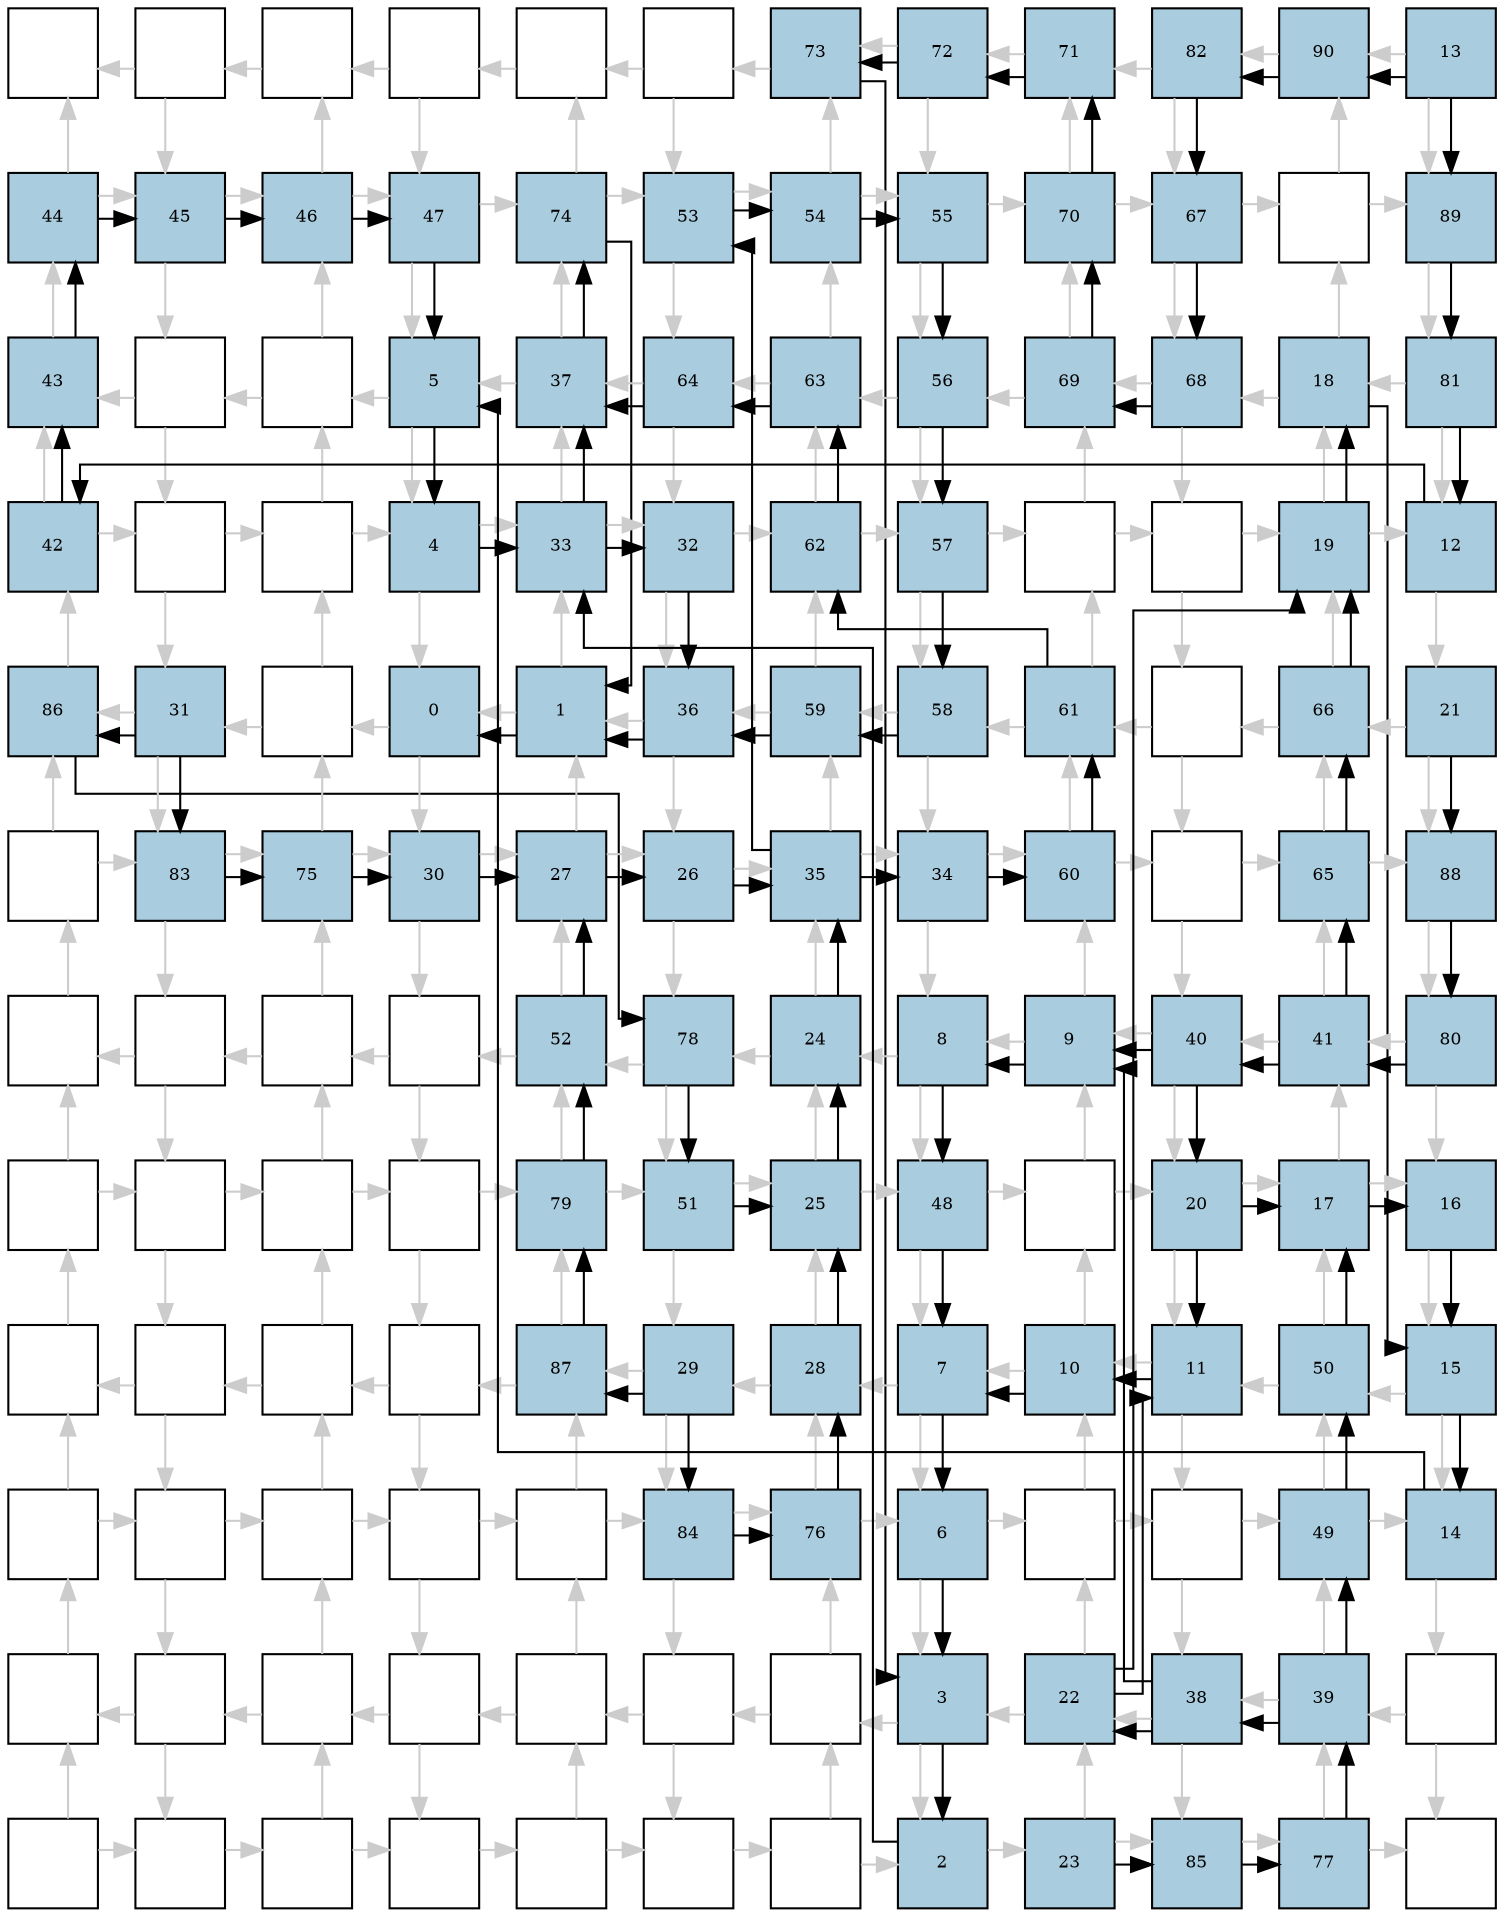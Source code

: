 digraph layout{
rankdir=TB; 

splines=ortho; 

node [style=filled shape=square fixedsize=true width=0.6];
0[label="", fontsize=8, fillcolor="#ffffff"];
1[label="", fontsize=8, fillcolor="#ffffff"];
2[label="", fontsize=8, fillcolor="#ffffff"];
3[label="", fontsize=8, fillcolor="#ffffff"];
4[label="", fontsize=8, fillcolor="#ffffff"];
5[label="", fontsize=8, fillcolor="#ffffff"];
6[label="73", fontsize=8, fillcolor="#a9ccde"];
7[label="72", fontsize=8, fillcolor="#a9ccde"];
8[label="71", fontsize=8, fillcolor="#a9ccde"];
9[label="82", fontsize=8, fillcolor="#a9ccde"];
10[label="90", fontsize=8, fillcolor="#a9ccde"];
11[label="13", fontsize=8, fillcolor="#a9ccde"];
12[label="44", fontsize=8, fillcolor="#a9ccde"];
13[label="45", fontsize=8, fillcolor="#a9ccde"];
14[label="46", fontsize=8, fillcolor="#a9ccde"];
15[label="47", fontsize=8, fillcolor="#a9ccde"];
16[label="74", fontsize=8, fillcolor="#a9ccde"];
17[label="53", fontsize=8, fillcolor="#a9ccde"];
18[label="54", fontsize=8, fillcolor="#a9ccde"];
19[label="55", fontsize=8, fillcolor="#a9ccde"];
20[label="70", fontsize=8, fillcolor="#a9ccde"];
21[label="67", fontsize=8, fillcolor="#a9ccde"];
22[label="", fontsize=8, fillcolor="#ffffff"];
23[label="89", fontsize=8, fillcolor="#a9ccde"];
24[label="43", fontsize=8, fillcolor="#a9ccde"];
25[label="", fontsize=8, fillcolor="#ffffff"];
26[label="", fontsize=8, fillcolor="#ffffff"];
27[label="5", fontsize=8, fillcolor="#a9ccde"];
28[label="37", fontsize=8, fillcolor="#a9ccde"];
29[label="64", fontsize=8, fillcolor="#a9ccde"];
30[label="63", fontsize=8, fillcolor="#a9ccde"];
31[label="56", fontsize=8, fillcolor="#a9ccde"];
32[label="69", fontsize=8, fillcolor="#a9ccde"];
33[label="68", fontsize=8, fillcolor="#a9ccde"];
34[label="18", fontsize=8, fillcolor="#a9ccde"];
35[label="81", fontsize=8, fillcolor="#a9ccde"];
36[label="42", fontsize=8, fillcolor="#a9ccde"];
37[label="", fontsize=8, fillcolor="#ffffff"];
38[label="", fontsize=8, fillcolor="#ffffff"];
39[label="4", fontsize=8, fillcolor="#a9ccde"];
40[label="33", fontsize=8, fillcolor="#a9ccde"];
41[label="32", fontsize=8, fillcolor="#a9ccde"];
42[label="62", fontsize=8, fillcolor="#a9ccde"];
43[label="57", fontsize=8, fillcolor="#a9ccde"];
44[label="", fontsize=8, fillcolor="#ffffff"];
45[label="", fontsize=8, fillcolor="#ffffff"];
46[label="19", fontsize=8, fillcolor="#a9ccde"];
47[label="12", fontsize=8, fillcolor="#a9ccde"];
48[label="86", fontsize=8, fillcolor="#a9ccde"];
49[label="31", fontsize=8, fillcolor="#a9ccde"];
50[label="", fontsize=8, fillcolor="#ffffff"];
51[label="0", fontsize=8, fillcolor="#a9ccde"];
52[label="1", fontsize=8, fillcolor="#a9ccde"];
53[label="36", fontsize=8, fillcolor="#a9ccde"];
54[label="59", fontsize=8, fillcolor="#a9ccde"];
55[label="58", fontsize=8, fillcolor="#a9ccde"];
56[label="61", fontsize=8, fillcolor="#a9ccde"];
57[label="", fontsize=8, fillcolor="#ffffff"];
58[label="66", fontsize=8, fillcolor="#a9ccde"];
59[label="21", fontsize=8, fillcolor="#a9ccde"];
60[label="", fontsize=8, fillcolor="#ffffff"];
61[label="83", fontsize=8, fillcolor="#a9ccde"];
62[label="75", fontsize=8, fillcolor="#a9ccde"];
63[label="30", fontsize=8, fillcolor="#a9ccde"];
64[label="27", fontsize=8, fillcolor="#a9ccde"];
65[label="26", fontsize=8, fillcolor="#a9ccde"];
66[label="35", fontsize=8, fillcolor="#a9ccde"];
67[label="34", fontsize=8, fillcolor="#a9ccde"];
68[label="60", fontsize=8, fillcolor="#a9ccde"];
69[label="", fontsize=8, fillcolor="#ffffff"];
70[label="65", fontsize=8, fillcolor="#a9ccde"];
71[label="88", fontsize=8, fillcolor="#a9ccde"];
72[label="", fontsize=8, fillcolor="#ffffff"];
73[label="", fontsize=8, fillcolor="#ffffff"];
74[label="", fontsize=8, fillcolor="#ffffff"];
75[label="", fontsize=8, fillcolor="#ffffff"];
76[label="52", fontsize=8, fillcolor="#a9ccde"];
77[label="78", fontsize=8, fillcolor="#a9ccde"];
78[label="24", fontsize=8, fillcolor="#a9ccde"];
79[label="8", fontsize=8, fillcolor="#a9ccde"];
80[label="9", fontsize=8, fillcolor="#a9ccde"];
81[label="40", fontsize=8, fillcolor="#a9ccde"];
82[label="41", fontsize=8, fillcolor="#a9ccde"];
83[label="80", fontsize=8, fillcolor="#a9ccde"];
84[label="", fontsize=8, fillcolor="#ffffff"];
85[label="", fontsize=8, fillcolor="#ffffff"];
86[label="", fontsize=8, fillcolor="#ffffff"];
87[label="", fontsize=8, fillcolor="#ffffff"];
88[label="79", fontsize=8, fillcolor="#a9ccde"];
89[label="51", fontsize=8, fillcolor="#a9ccde"];
90[label="25", fontsize=8, fillcolor="#a9ccde"];
91[label="48", fontsize=8, fillcolor="#a9ccde"];
92[label="", fontsize=8, fillcolor="#ffffff"];
93[label="20", fontsize=8, fillcolor="#a9ccde"];
94[label="17", fontsize=8, fillcolor="#a9ccde"];
95[label="16", fontsize=8, fillcolor="#a9ccde"];
96[label="", fontsize=8, fillcolor="#ffffff"];
97[label="", fontsize=8, fillcolor="#ffffff"];
98[label="", fontsize=8, fillcolor="#ffffff"];
99[label="", fontsize=8, fillcolor="#ffffff"];
100[label="87", fontsize=8, fillcolor="#a9ccde"];
101[label="29", fontsize=8, fillcolor="#a9ccde"];
102[label="28", fontsize=8, fillcolor="#a9ccde"];
103[label="7", fontsize=8, fillcolor="#a9ccde"];
104[label="10", fontsize=8, fillcolor="#a9ccde"];
105[label="11", fontsize=8, fillcolor="#a9ccde"];
106[label="50", fontsize=8, fillcolor="#a9ccde"];
107[label="15", fontsize=8, fillcolor="#a9ccde"];
108[label="", fontsize=8, fillcolor="#ffffff"];
109[label="", fontsize=8, fillcolor="#ffffff"];
110[label="", fontsize=8, fillcolor="#ffffff"];
111[label="", fontsize=8, fillcolor="#ffffff"];
112[label="", fontsize=8, fillcolor="#ffffff"];
113[label="84", fontsize=8, fillcolor="#a9ccde"];
114[label="76", fontsize=8, fillcolor="#a9ccde"];
115[label="6", fontsize=8, fillcolor="#a9ccde"];
116[label="", fontsize=8, fillcolor="#ffffff"];
117[label="", fontsize=8, fillcolor="#ffffff"];
118[label="49", fontsize=8, fillcolor="#a9ccde"];
119[label="14", fontsize=8, fillcolor="#a9ccde"];
120[label="", fontsize=8, fillcolor="#ffffff"];
121[label="", fontsize=8, fillcolor="#ffffff"];
122[label="", fontsize=8, fillcolor="#ffffff"];
123[label="", fontsize=8, fillcolor="#ffffff"];
124[label="", fontsize=8, fillcolor="#ffffff"];
125[label="", fontsize=8, fillcolor="#ffffff"];
126[label="", fontsize=8, fillcolor="#ffffff"];
127[label="3", fontsize=8, fillcolor="#a9ccde"];
128[label="22", fontsize=8, fillcolor="#a9ccde"];
129[label="38", fontsize=8, fillcolor="#a9ccde"];
130[label="39", fontsize=8, fillcolor="#a9ccde"];
131[label="", fontsize=8, fillcolor="#ffffff"];
132[label="", fontsize=8, fillcolor="#ffffff"];
133[label="", fontsize=8, fillcolor="#ffffff"];
134[label="", fontsize=8, fillcolor="#ffffff"];
135[label="", fontsize=8, fillcolor="#ffffff"];
136[label="", fontsize=8, fillcolor="#ffffff"];
137[label="", fontsize=8, fillcolor="#ffffff"];
138[label="", fontsize=8, fillcolor="#ffffff"];
139[label="2", fontsize=8, fillcolor="#a9ccde"];
140[label="23", fontsize=8, fillcolor="#a9ccde"];
141[label="85", fontsize=8, fillcolor="#a9ccde"];
142[label="77", fontsize=8, fillcolor="#a9ccde"];
143[label="", fontsize=8, fillcolor="#ffffff"];
edge [constraint=false, style=vis];
1 -> 0 [color="#cccccc"];
1 -> 13 [color="#cccccc"];
2 -> 1 [color="#cccccc"];
3 -> 2 [color="#cccccc"];
3 -> 15 [color="#cccccc"];
4 -> 3 [color="#cccccc"];
5 -> 4 [color="#cccccc"];
5 -> 17 [color="#cccccc"];
6 -> 5 [color="#cccccc"];
7 -> 6 [color="#cccccc"];
7 -> 19 [color="#cccccc"];
8 -> 7 [color="#cccccc"];
9 -> 8 [color="#cccccc"];
9 -> 21 [color="#cccccc"];
10 -> 9 [color="#cccccc"];
11 -> 10 [color="#cccccc"];
11 -> 23 [color="#cccccc"];
12 -> 13 [color="#cccccc"];
12 -> 0 [color="#cccccc"];
13 -> 25 [color="#cccccc"];
13 -> 14 [color="#cccccc"];
14 -> 15 [color="#cccccc"];
14 -> 2 [color="#cccccc"];
15 -> 27 [color="#cccccc"];
15 -> 16 [color="#cccccc"];
16 -> 17 [color="#cccccc"];
16 -> 4 [color="#cccccc"];
17 -> 29 [color="#cccccc"];
17 -> 18 [color="#cccccc"];
18 -> 19 [color="#cccccc"];
18 -> 6 [color="#cccccc"];
19 -> 31 [color="#cccccc"];
19 -> 20 [color="#cccccc"];
20 -> 21 [color="#cccccc"];
20 -> 8 [color="#cccccc"];
21 -> 33 [color="#cccccc"];
21 -> 22 [color="#cccccc"];
22 -> 23 [color="#cccccc"];
22 -> 10 [color="#cccccc"];
23 -> 35 [color="#cccccc"];
24 -> 12 [color="#cccccc"];
25 -> 24 [color="#cccccc"];
25 -> 37 [color="#cccccc"];
26 -> 14 [color="#cccccc"];
26 -> 25 [color="#cccccc"];
27 -> 26 [color="#cccccc"];
27 -> 39 [color="#cccccc"];
28 -> 16 [color="#cccccc"];
28 -> 27 [color="#cccccc"];
29 -> 28 [color="#cccccc"];
29 -> 41 [color="#cccccc"];
30 -> 18 [color="#cccccc"];
30 -> 29 [color="#cccccc"];
31 -> 30 [color="#cccccc"];
31 -> 43 [color="#cccccc"];
32 -> 20 [color="#cccccc"];
32 -> 31 [color="#cccccc"];
33 -> 32 [color="#cccccc"];
33 -> 45 [color="#cccccc"];
34 -> 22 [color="#cccccc"];
34 -> 33 [color="#cccccc"];
35 -> 34 [color="#cccccc"];
35 -> 47 [color="#cccccc"];
36 -> 37 [color="#cccccc"];
36 -> 24 [color="#cccccc"];
37 -> 49 [color="#cccccc"];
37 -> 38 [color="#cccccc"];
38 -> 39 [color="#cccccc"];
38 -> 26 [color="#cccccc"];
39 -> 51 [color="#cccccc"];
39 -> 40 [color="#cccccc"];
40 -> 41 [color="#cccccc"];
40 -> 28 [color="#cccccc"];
41 -> 53 [color="#cccccc"];
41 -> 42 [color="#cccccc"];
42 -> 43 [color="#cccccc"];
42 -> 30 [color="#cccccc"];
43 -> 55 [color="#cccccc"];
43 -> 44 [color="#cccccc"];
44 -> 45 [color="#cccccc"];
44 -> 32 [color="#cccccc"];
45 -> 57 [color="#cccccc"];
45 -> 46 [color="#cccccc"];
46 -> 47 [color="#cccccc"];
46 -> 34 [color="#cccccc"];
47 -> 59 [color="#cccccc"];
48 -> 36 [color="#cccccc"];
49 -> 48 [color="#cccccc"];
49 -> 61 [color="#cccccc"];
50 -> 38 [color="#cccccc"];
50 -> 49 [color="#cccccc"];
51 -> 50 [color="#cccccc"];
51 -> 63 [color="#cccccc"];
52 -> 40 [color="#cccccc"];
52 -> 51 [color="#cccccc"];
53 -> 52 [color="#cccccc"];
53 -> 65 [color="#cccccc"];
54 -> 42 [color="#cccccc"];
54 -> 53 [color="#cccccc"];
55 -> 54 [color="#cccccc"];
55 -> 67 [color="#cccccc"];
56 -> 44 [color="#cccccc"];
56 -> 55 [color="#cccccc"];
57 -> 56 [color="#cccccc"];
57 -> 69 [color="#cccccc"];
58 -> 46 [color="#cccccc"];
58 -> 57 [color="#cccccc"];
59 -> 58 [color="#cccccc"];
59 -> 71 [color="#cccccc"];
60 -> 61 [color="#cccccc"];
60 -> 48 [color="#cccccc"];
61 -> 73 [color="#cccccc"];
61 -> 62 [color="#cccccc"];
62 -> 63 [color="#cccccc"];
62 -> 50 [color="#cccccc"];
63 -> 75 [color="#cccccc"];
63 -> 64 [color="#cccccc"];
64 -> 65 [color="#cccccc"];
64 -> 52 [color="#cccccc"];
65 -> 77 [color="#cccccc"];
65 -> 66 [color="#cccccc"];
66 -> 67 [color="#cccccc"];
66 -> 54 [color="#cccccc"];
67 -> 79 [color="#cccccc"];
67 -> 68 [color="#cccccc"];
68 -> 69 [color="#cccccc"];
68 -> 56 [color="#cccccc"];
69 -> 81 [color="#cccccc"];
69 -> 70 [color="#cccccc"];
70 -> 71 [color="#cccccc"];
70 -> 58 [color="#cccccc"];
71 -> 83 [color="#cccccc"];
72 -> 60 [color="#cccccc"];
73 -> 72 [color="#cccccc"];
73 -> 85 [color="#cccccc"];
74 -> 62 [color="#cccccc"];
74 -> 73 [color="#cccccc"];
75 -> 74 [color="#cccccc"];
75 -> 87 [color="#cccccc"];
76 -> 64 [color="#cccccc"];
76 -> 75 [color="#cccccc"];
77 -> 76 [color="#cccccc"];
77 -> 89 [color="#cccccc"];
78 -> 66 [color="#cccccc"];
78 -> 77 [color="#cccccc"];
79 -> 78 [color="#cccccc"];
79 -> 91 [color="#cccccc"];
80 -> 68 [color="#cccccc"];
80 -> 79 [color="#cccccc"];
81 -> 80 [color="#cccccc"];
81 -> 93 [color="#cccccc"];
82 -> 70 [color="#cccccc"];
82 -> 81 [color="#cccccc"];
83 -> 82 [color="#cccccc"];
83 -> 95 [color="#cccccc"];
84 -> 85 [color="#cccccc"];
84 -> 72 [color="#cccccc"];
85 -> 97 [color="#cccccc"];
85 -> 86 [color="#cccccc"];
86 -> 87 [color="#cccccc"];
86 -> 74 [color="#cccccc"];
87 -> 99 [color="#cccccc"];
87 -> 88 [color="#cccccc"];
88 -> 89 [color="#cccccc"];
88 -> 76 [color="#cccccc"];
89 -> 101 [color="#cccccc"];
89 -> 90 [color="#cccccc"];
90 -> 91 [color="#cccccc"];
90 -> 78 [color="#cccccc"];
91 -> 103 [color="#cccccc"];
91 -> 92 [color="#cccccc"];
92 -> 93 [color="#cccccc"];
92 -> 80 [color="#cccccc"];
93 -> 105 [color="#cccccc"];
93 -> 94 [color="#cccccc"];
94 -> 95 [color="#cccccc"];
94 -> 82 [color="#cccccc"];
95 -> 107 [color="#cccccc"];
96 -> 84 [color="#cccccc"];
97 -> 96 [color="#cccccc"];
97 -> 109 [color="#cccccc"];
98 -> 86 [color="#cccccc"];
98 -> 97 [color="#cccccc"];
99 -> 98 [color="#cccccc"];
99 -> 111 [color="#cccccc"];
100 -> 88 [color="#cccccc"];
100 -> 99 [color="#cccccc"];
101 -> 100 [color="#cccccc"];
101 -> 113 [color="#cccccc"];
102 -> 90 [color="#cccccc"];
102 -> 101 [color="#cccccc"];
103 -> 102 [color="#cccccc"];
103 -> 115 [color="#cccccc"];
104 -> 92 [color="#cccccc"];
104 -> 103 [color="#cccccc"];
105 -> 104 [color="#cccccc"];
105 -> 117 [color="#cccccc"];
106 -> 94 [color="#cccccc"];
106 -> 105 [color="#cccccc"];
107 -> 106 [color="#cccccc"];
107 -> 119 [color="#cccccc"];
108 -> 109 [color="#cccccc"];
108 -> 96 [color="#cccccc"];
109 -> 121 [color="#cccccc"];
109 -> 110 [color="#cccccc"];
110 -> 111 [color="#cccccc"];
110 -> 98 [color="#cccccc"];
111 -> 123 [color="#cccccc"];
111 -> 112 [color="#cccccc"];
112 -> 113 [color="#cccccc"];
112 -> 100 [color="#cccccc"];
113 -> 125 [color="#cccccc"];
113 -> 114 [color="#cccccc"];
114 -> 115 [color="#cccccc"];
114 -> 102 [color="#cccccc"];
115 -> 127 [color="#cccccc"];
115 -> 116 [color="#cccccc"];
116 -> 117 [color="#cccccc"];
116 -> 104 [color="#cccccc"];
117 -> 129 [color="#cccccc"];
117 -> 118 [color="#cccccc"];
118 -> 119 [color="#cccccc"];
118 -> 106 [color="#cccccc"];
119 -> 131 [color="#cccccc"];
120 -> 108 [color="#cccccc"];
121 -> 120 [color="#cccccc"];
121 -> 133 [color="#cccccc"];
122 -> 110 [color="#cccccc"];
122 -> 121 [color="#cccccc"];
123 -> 122 [color="#cccccc"];
123 -> 135 [color="#cccccc"];
124 -> 112 [color="#cccccc"];
124 -> 123 [color="#cccccc"];
125 -> 124 [color="#cccccc"];
125 -> 137 [color="#cccccc"];
126 -> 114 [color="#cccccc"];
126 -> 125 [color="#cccccc"];
127 -> 126 [color="#cccccc"];
127 -> 139 [color="#cccccc"];
128 -> 116 [color="#cccccc"];
128 -> 127 [color="#cccccc"];
129 -> 128 [color="#cccccc"];
129 -> 141 [color="#cccccc"];
130 -> 118 [color="#cccccc"];
130 -> 129 [color="#cccccc"];
131 -> 130 [color="#cccccc"];
131 -> 143 [color="#cccccc"];
132 -> 133 [color="#cccccc"];
132 -> 120 [color="#cccccc"];
133 -> 134 [color="#cccccc"];
134 -> 135 [color="#cccccc"];
134 -> 122 [color="#cccccc"];
135 -> 136 [color="#cccccc"];
136 -> 137 [color="#cccccc"];
136 -> 124 [color="#cccccc"];
137 -> 138 [color="#cccccc"];
138 -> 139 [color="#cccccc"];
138 -> 126 [color="#cccccc"];
139 -> 140 [color="#cccccc"];
140 -> 141 [color="#cccccc"];
140 -> 128 [color="#cccccc"];
141 -> 142 [color="#cccccc"];
142 -> 143 [color="#cccccc"];
142 -> 130 [color="#cccccc"];
47 -> 36;
36 -> 24;
24 -> 12;
12 -> 13;
13 -> 14;
14 -> 15;
15 -> 27;
119 -> 27;
93 -> 105;
128 -> 105;
79 -> 91;
91 -> 103;
104 -> 103;
66 -> 67;
40 -> 41;
139 -> 40;
39 -> 40;
49 -> 61;
61 -> 62;
62 -> 63;
101 -> 113;
113 -> 114;
114 -> 102;
81 -> 93;
140 -> 141;
141 -> 142;
142 -> 130;
105 -> 104;
130 -> 118;
118 -> 106;
106 -> 94;
93 -> 94;
34 -> 107;
95 -> 107;
129 -> 80;
81 -> 80;
130 -> 129;
129 -> 128;
65 -> 66;
78 -> 66;
103 -> 115;
102 -> 90;
49 -> 48;
48 -> 77;
77 -> 89;
89 -> 90;
63 -> 64;
101 -> 100;
100 -> 88;
88 -> 76;
76 -> 64;
41 -> 53;
66 -> 17;
17 -> 18;
18 -> 19;
19 -> 31;
31 -> 43;
43 -> 55;
55 -> 54;
54 -> 53;
90 -> 78;
67 -> 68;
68 -> 56;
56 -> 42;
42 -> 30;
30 -> 29;
29 -> 28;
40 -> 28;
80 -> 79;
82 -> 70;
70 -> 58;
58 -> 46;
128 -> 46;
82 -> 81;
59 -> 71;
71 -> 83;
83 -> 82;
11 -> 23;
23 -> 35;
35 -> 47;
46 -> 34;
94 -> 95;
107 -> 119;
11 -> 10;
10 -> 9;
9 -> 21;
21 -> 33;
33 -> 32;
32 -> 20;
20 -> 8;
8 -> 7;
7 -> 6;
6 -> 127;
115 -> 127;
53 -> 52;
28 -> 16;
16 -> 52;
27 -> 39;
127 -> 139;
52 -> 51;
64 -> 65;
edge [constraint=true, style=invis];
0 -> 12 -> 24 -> 36 -> 48 -> 60 -> 72 -> 84 -> 96 -> 108 -> 120 -> 132;
1 -> 13 -> 25 -> 37 -> 49 -> 61 -> 73 -> 85 -> 97 -> 109 -> 121 -> 133;
2 -> 14 -> 26 -> 38 -> 50 -> 62 -> 74 -> 86 -> 98 -> 110 -> 122 -> 134;
3 -> 15 -> 27 -> 39 -> 51 -> 63 -> 75 -> 87 -> 99 -> 111 -> 123 -> 135;
4 -> 16 -> 28 -> 40 -> 52 -> 64 -> 76 -> 88 -> 100 -> 112 -> 124 -> 136;
5 -> 17 -> 29 -> 41 -> 53 -> 65 -> 77 -> 89 -> 101 -> 113 -> 125 -> 137;
6 -> 18 -> 30 -> 42 -> 54 -> 66 -> 78 -> 90 -> 102 -> 114 -> 126 -> 138;
7 -> 19 -> 31 -> 43 -> 55 -> 67 -> 79 -> 91 -> 103 -> 115 -> 127 -> 139;
8 -> 20 -> 32 -> 44 -> 56 -> 68 -> 80 -> 92 -> 104 -> 116 -> 128 -> 140;
9 -> 21 -> 33 -> 45 -> 57 -> 69 -> 81 -> 93 -> 105 -> 117 -> 129 -> 141;
10 -> 22 -> 34 -> 46 -> 58 -> 70 -> 82 -> 94 -> 106 -> 118 -> 130 -> 142;
11 -> 23 -> 35 -> 47 -> 59 -> 71 -> 83 -> 95 -> 107 -> 119 -> 131 -> 143;
rank = same { 0 -> 1 -> 2 -> 3 -> 4 -> 5 -> 6 -> 7 -> 8 -> 9 -> 10 -> 11;};
rank = same { 12 -> 13 -> 14 -> 15 -> 16 -> 17 -> 18 -> 19 -> 20 -> 21 -> 22 -> 23;};
rank = same { 24 -> 25 -> 26 -> 27 -> 28 -> 29 -> 30 -> 31 -> 32 -> 33 -> 34 -> 35;};
rank = same { 36 -> 37 -> 38 -> 39 -> 40 -> 41 -> 42 -> 43 -> 44 -> 45 -> 46 -> 47;};
rank = same { 48 -> 49 -> 50 -> 51 -> 52 -> 53 -> 54 -> 55 -> 56 -> 57 -> 58 -> 59;};
rank = same { 60 -> 61 -> 62 -> 63 -> 64 -> 65 -> 66 -> 67 -> 68 -> 69 -> 70 -> 71;};
rank = same { 72 -> 73 -> 74 -> 75 -> 76 -> 77 -> 78 -> 79 -> 80 -> 81 -> 82 -> 83;};
rank = same { 84 -> 85 -> 86 -> 87 -> 88 -> 89 -> 90 -> 91 -> 92 -> 93 -> 94 -> 95;};
rank = same { 96 -> 97 -> 98 -> 99 -> 100 -> 101 -> 102 -> 103 -> 104 -> 105 -> 106 -> 107;};
rank = same { 108 -> 109 -> 110 -> 111 -> 112 -> 113 -> 114 -> 115 -> 116 -> 117 -> 118 -> 119;};
rank = same { 120 -> 121 -> 122 -> 123 -> 124 -> 125 -> 126 -> 127 -> 128 -> 129 -> 130 -> 131;};
rank = same { 132 -> 133 -> 134 -> 135 -> 136 -> 137 -> 138 -> 139 -> 140 -> 141 -> 142 -> 143;};
}

